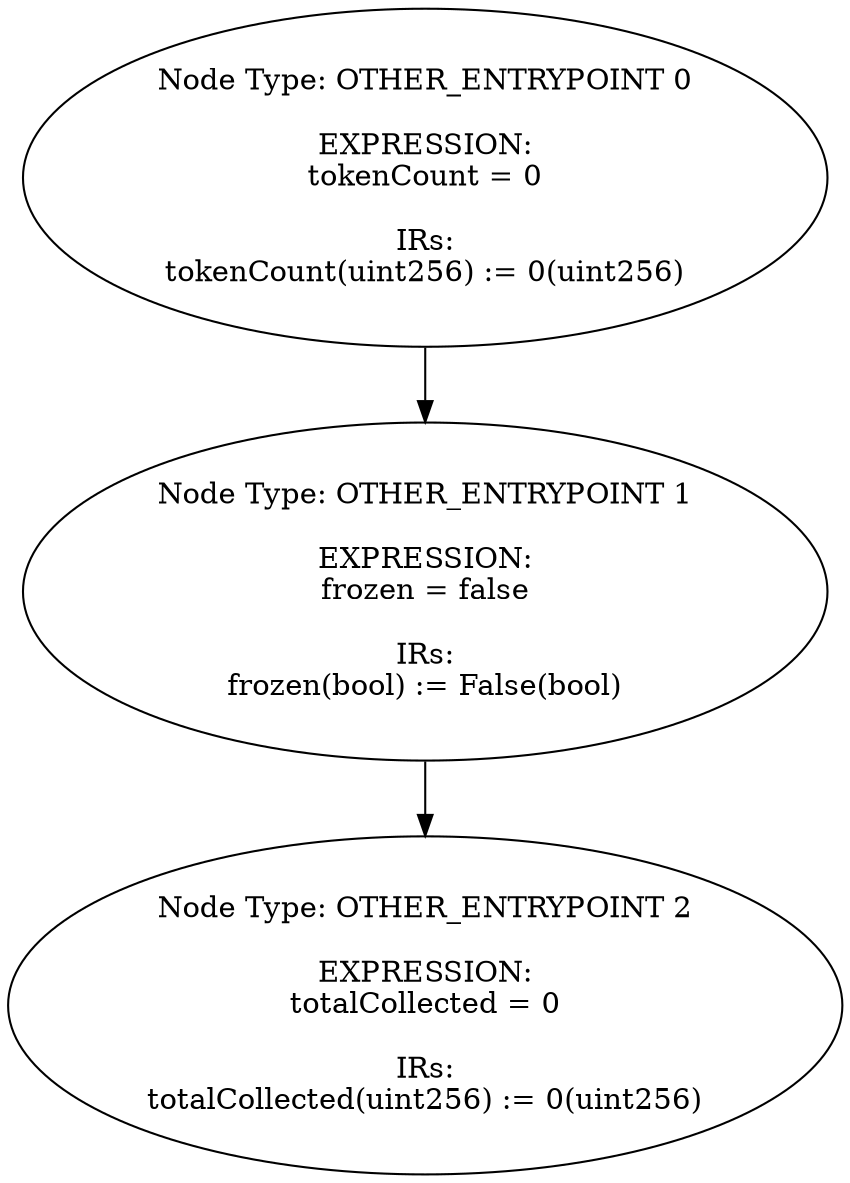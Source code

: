 digraph{
0[label="Node Type: OTHER_ENTRYPOINT 0

EXPRESSION:
tokenCount = 0

IRs:
tokenCount(uint256) := 0(uint256)"];
0->1;
1[label="Node Type: OTHER_ENTRYPOINT 1

EXPRESSION:
frozen = false

IRs:
frozen(bool) := False(bool)"];
1->2;
2[label="Node Type: OTHER_ENTRYPOINT 2

EXPRESSION:
totalCollected = 0

IRs:
totalCollected(uint256) := 0(uint256)"];
}

